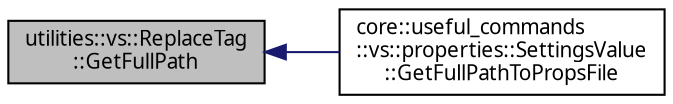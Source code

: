 digraph "utilities::vs::ReplaceTag::GetFullPath"
{
 // INTERACTIVE_SVG=YES
  edge [fontname="Verdana",fontsize="10",labelfontname="Verdana",labelfontsize="10"];
  node [fontname="Verdana",fontsize="10",shape=record];
  rankdir="LR";
  Node1 [label="utilities::vs::ReplaceTag\l::GetFullPath",height=0.2,width=0.4,color="black", fillcolor="grey75", style="filled", fontcolor="black"];
  Node1 -> Node2 [dir="back",color="midnightblue",fontsize="10",style="solid",fontname="Verdana"];
  Node2 [label="core::useful_commands\l::vs::properties::SettingsValue\l::GetFullPathToPropsFile",height=0.2,width=0.4,color="black", fillcolor="white", style="filled",URL="$classcore_1_1useful__commands_1_1vs_1_1properties_1_1_settings_value.html#a6111c3f4dd9f7f6a31071127b28002b5",tooltip="Функция получения поного пути к файлу общей страницы свойств проектов. "];
}
